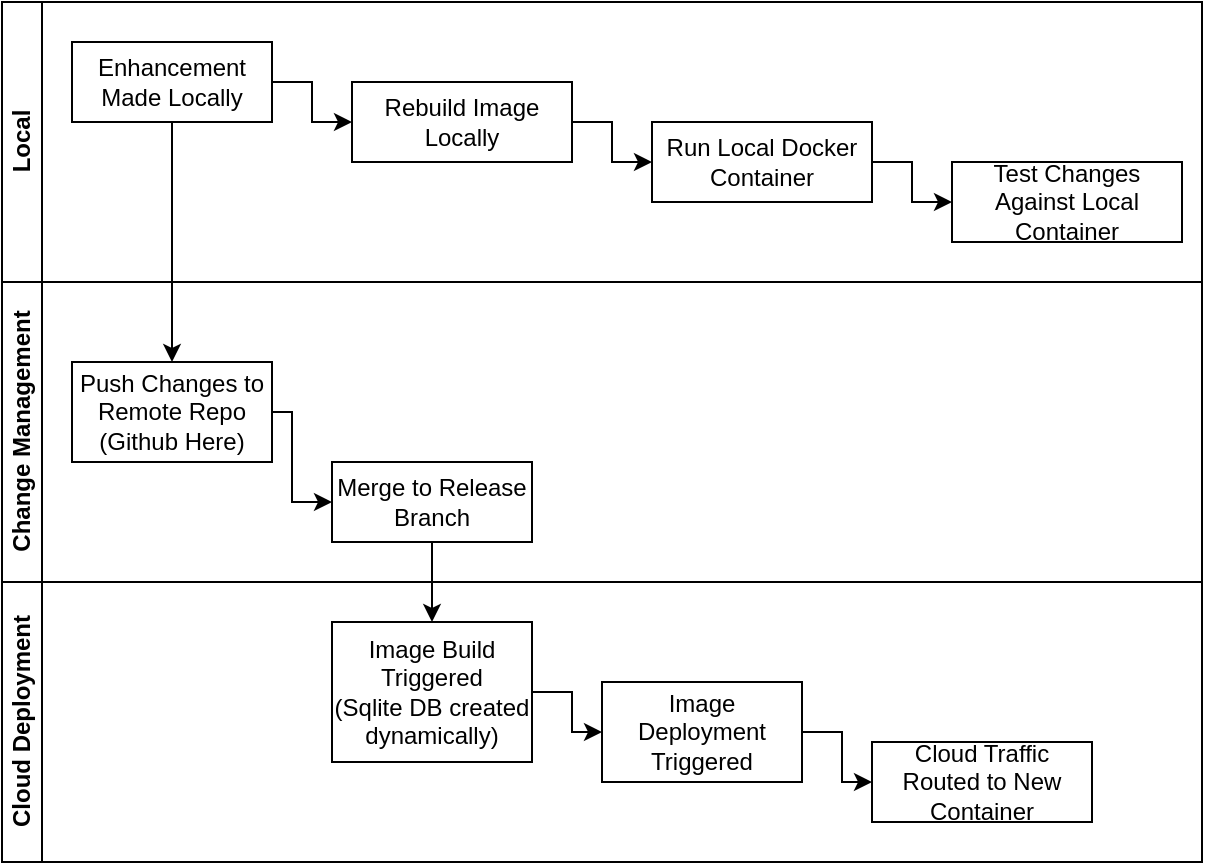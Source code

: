 <mxfile version="14.6.13" type="device"><diagram id="H45c_60IIiAJbBvNbTZ9" name="Page-1"><mxGraphModel dx="763" dy="603" grid="1" gridSize="10" guides="1" tooltips="1" connect="1" arrows="1" fold="1" page="1" pageScale="1" pageWidth="850" pageHeight="1100" math="0" shadow="0"><root><mxCell id="0"/><mxCell id="1" parent="0"/><mxCell id="dkb5_8PmXE4Gyc9FYRTw-3" value="" style="swimlane;html=1;childLayout=stackLayout;resizeParent=1;resizeParentMax=0;horizontal=1;startSize=0;horizontalStack=0;" vertex="1" parent="1"><mxGeometry x="125" y="220" width="600" height="430" as="geometry"><mxRectangle x="180" y="260" width="60" height="20" as="alternateBounds"/></mxGeometry></mxCell><mxCell id="dkb5_8PmXE4Gyc9FYRTw-4" value="Local" style="swimlane;html=1;startSize=20;horizontal=0;" vertex="1" parent="dkb5_8PmXE4Gyc9FYRTw-3"><mxGeometry width="600" height="140" as="geometry"/></mxCell><mxCell id="dkb5_8PmXE4Gyc9FYRTw-11" style="edgeStyle=orthogonalEdgeStyle;rounded=0;orthogonalLoop=1;jettySize=auto;html=1;entryX=0;entryY=0.5;entryDx=0;entryDy=0;" edge="1" parent="dkb5_8PmXE4Gyc9FYRTw-4" source="dkb5_8PmXE4Gyc9FYRTw-8" target="dkb5_8PmXE4Gyc9FYRTw-9"><mxGeometry relative="1" as="geometry"/></mxCell><mxCell id="dkb5_8PmXE4Gyc9FYRTw-8" value="Enhancement Made Locally" style="rounded=0;whiteSpace=wrap;html=1;" vertex="1" parent="dkb5_8PmXE4Gyc9FYRTw-4"><mxGeometry x="35" y="20" width="100" height="40" as="geometry"/></mxCell><mxCell id="dkb5_8PmXE4Gyc9FYRTw-12" style="edgeStyle=orthogonalEdgeStyle;rounded=0;orthogonalLoop=1;jettySize=auto;html=1;entryX=0;entryY=0.5;entryDx=0;entryDy=0;" edge="1" parent="dkb5_8PmXE4Gyc9FYRTw-4" source="dkb5_8PmXE4Gyc9FYRTw-9" target="dkb5_8PmXE4Gyc9FYRTw-10"><mxGeometry relative="1" as="geometry"/></mxCell><mxCell id="dkb5_8PmXE4Gyc9FYRTw-9" value="Rebuild Image Locally" style="rounded=0;whiteSpace=wrap;html=1;" vertex="1" parent="dkb5_8PmXE4Gyc9FYRTw-4"><mxGeometry x="175" y="40" width="110" height="40" as="geometry"/></mxCell><mxCell id="dkb5_8PmXE4Gyc9FYRTw-16" style="edgeStyle=orthogonalEdgeStyle;rounded=0;orthogonalLoop=1;jettySize=auto;html=1;entryX=0;entryY=0.5;entryDx=0;entryDy=0;" edge="1" parent="dkb5_8PmXE4Gyc9FYRTw-4" source="dkb5_8PmXE4Gyc9FYRTw-10" target="dkb5_8PmXE4Gyc9FYRTw-15"><mxGeometry relative="1" as="geometry"/></mxCell><mxCell id="dkb5_8PmXE4Gyc9FYRTw-10" value="Run Local Docker Container" style="rounded=0;whiteSpace=wrap;html=1;" vertex="1" parent="dkb5_8PmXE4Gyc9FYRTw-4"><mxGeometry x="325" y="60" width="110" height="40" as="geometry"/></mxCell><mxCell id="dkb5_8PmXE4Gyc9FYRTw-15" value="Test Changes Against Local Container" style="rounded=0;whiteSpace=wrap;html=1;" vertex="1" parent="dkb5_8PmXE4Gyc9FYRTw-4"><mxGeometry x="475" y="80" width="115" height="40" as="geometry"/></mxCell><mxCell id="dkb5_8PmXE4Gyc9FYRTw-5" value="Change Management" style="swimlane;html=1;startSize=20;horizontal=0;" vertex="1" parent="dkb5_8PmXE4Gyc9FYRTw-3"><mxGeometry y="140" width="600" height="150" as="geometry"/></mxCell><mxCell id="dkb5_8PmXE4Gyc9FYRTw-23" style="edgeStyle=orthogonalEdgeStyle;rounded=0;orthogonalLoop=1;jettySize=auto;html=1;" edge="1" parent="dkb5_8PmXE4Gyc9FYRTw-5" source="dkb5_8PmXE4Gyc9FYRTw-17" target="dkb5_8PmXE4Gyc9FYRTw-22"><mxGeometry relative="1" as="geometry"><Array as="points"><mxPoint x="145" y="65"/><mxPoint x="145" y="110"/></Array></mxGeometry></mxCell><mxCell id="dkb5_8PmXE4Gyc9FYRTw-17" value="Push Changes to Remote Repo (Github Here)" style="rounded=0;whiteSpace=wrap;html=1;" vertex="1" parent="dkb5_8PmXE4Gyc9FYRTw-5"><mxGeometry x="35" y="40" width="100" height="50" as="geometry"/></mxCell><mxCell id="dkb5_8PmXE4Gyc9FYRTw-22" value="Merge to Release Branch" style="rounded=0;whiteSpace=wrap;html=1;" vertex="1" parent="dkb5_8PmXE4Gyc9FYRTw-5"><mxGeometry x="165" y="90" width="100" height="40" as="geometry"/></mxCell><mxCell id="dkb5_8PmXE4Gyc9FYRTw-6" value="Cloud Deployment" style="swimlane;html=1;startSize=20;horizontal=0;" vertex="1" parent="dkb5_8PmXE4Gyc9FYRTw-3"><mxGeometry y="290" width="600" height="140" as="geometry"/></mxCell><mxCell id="dkb5_8PmXE4Gyc9FYRTw-31" style="edgeStyle=orthogonalEdgeStyle;rounded=0;orthogonalLoop=1;jettySize=auto;html=1;entryX=0;entryY=0.5;entryDx=0;entryDy=0;" edge="1" parent="dkb5_8PmXE4Gyc9FYRTw-6" source="dkb5_8PmXE4Gyc9FYRTw-27" target="dkb5_8PmXE4Gyc9FYRTw-28"><mxGeometry relative="1" as="geometry"/></mxCell><mxCell id="dkb5_8PmXE4Gyc9FYRTw-27" value="Image Build Triggered&lt;br&gt;(Sqlite DB created dynamically)" style="rounded=0;whiteSpace=wrap;html=1;" vertex="1" parent="dkb5_8PmXE4Gyc9FYRTw-6"><mxGeometry x="165" y="20" width="100" height="70" as="geometry"/></mxCell><mxCell id="dkb5_8PmXE4Gyc9FYRTw-32" style="edgeStyle=orthogonalEdgeStyle;rounded=0;orthogonalLoop=1;jettySize=auto;html=1;entryX=0;entryY=0.5;entryDx=0;entryDy=0;" edge="1" parent="dkb5_8PmXE4Gyc9FYRTw-6" source="dkb5_8PmXE4Gyc9FYRTw-28" target="dkb5_8PmXE4Gyc9FYRTw-29"><mxGeometry relative="1" as="geometry"/></mxCell><mxCell id="dkb5_8PmXE4Gyc9FYRTw-28" value="Image Deployment Triggered" style="rounded=0;whiteSpace=wrap;html=1;" vertex="1" parent="dkb5_8PmXE4Gyc9FYRTw-6"><mxGeometry x="300" y="50" width="100" height="50" as="geometry"/></mxCell><mxCell id="dkb5_8PmXE4Gyc9FYRTw-29" value="Cloud Traffic Routed to New Container" style="rounded=0;whiteSpace=wrap;html=1;" vertex="1" parent="dkb5_8PmXE4Gyc9FYRTw-6"><mxGeometry x="435" y="80" width="110" height="40" as="geometry"/></mxCell><mxCell id="dkb5_8PmXE4Gyc9FYRTw-18" style="edgeStyle=orthogonalEdgeStyle;rounded=0;orthogonalLoop=1;jettySize=auto;html=1;entryX=0.5;entryY=0;entryDx=0;entryDy=0;" edge="1" parent="dkb5_8PmXE4Gyc9FYRTw-3" source="dkb5_8PmXE4Gyc9FYRTw-8" target="dkb5_8PmXE4Gyc9FYRTw-17"><mxGeometry relative="1" as="geometry"/></mxCell><mxCell id="dkb5_8PmXE4Gyc9FYRTw-30" style="edgeStyle=orthogonalEdgeStyle;rounded=0;orthogonalLoop=1;jettySize=auto;html=1;entryX=0.5;entryY=0;entryDx=0;entryDy=0;" edge="1" parent="dkb5_8PmXE4Gyc9FYRTw-3" source="dkb5_8PmXE4Gyc9FYRTw-22" target="dkb5_8PmXE4Gyc9FYRTw-27"><mxGeometry relative="1" as="geometry"/></mxCell></root></mxGraphModel></diagram></mxfile>